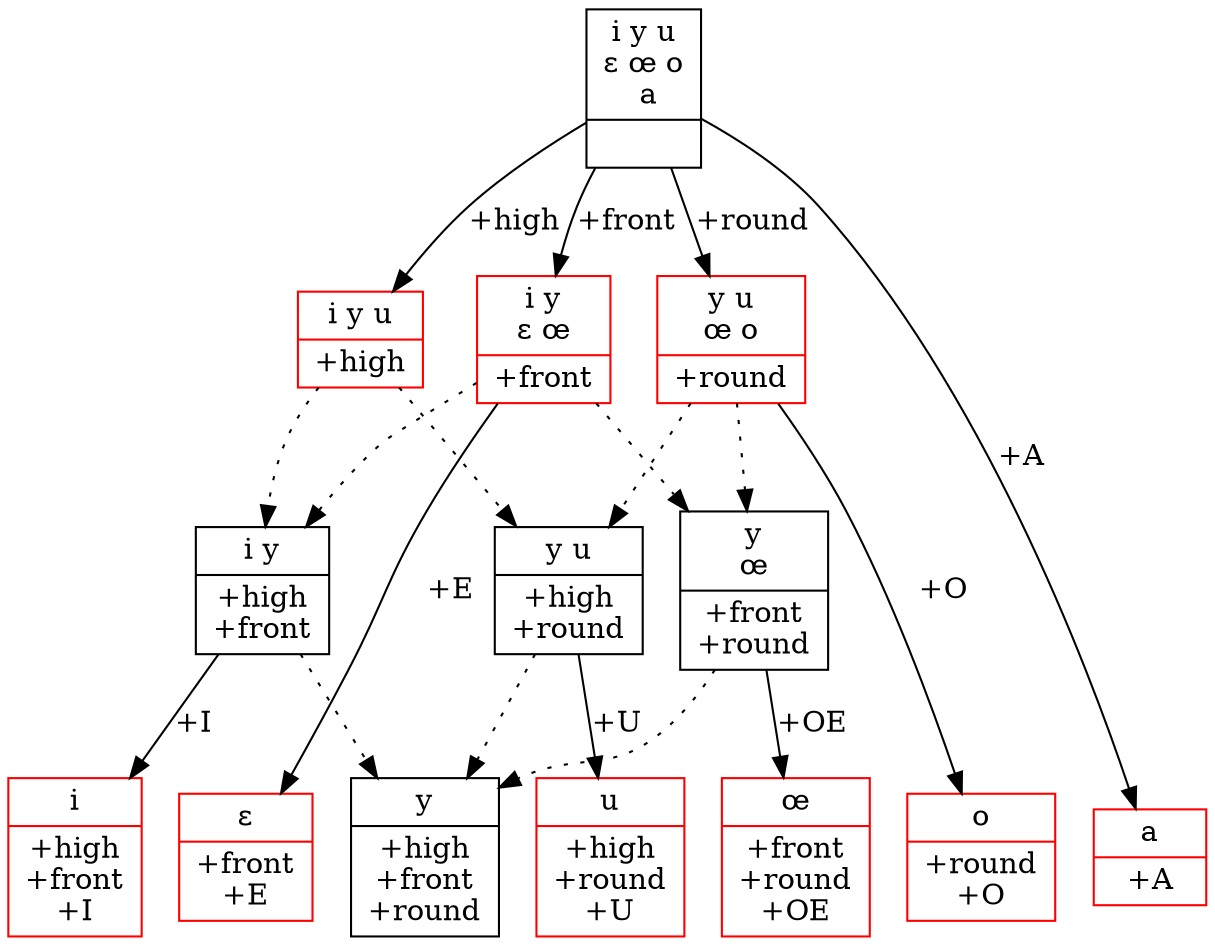 // None
digraph {
	SIGMA [label="{<segs> i y   u\nɛ œ   o\n    a  |<feats> }",shape=record]
	HIGH [label="{<segs> i y   u|<feats> +high}",shape=record,color=red]
	FRONT [label="{<segs> i y\nɛ œ|<feats> +front}",shape=record,color=red]
	ROUND [label="{<segs> y   u\nœ   o|<feats> +round}",shape=record,color=red]
	HIGHFRONT [label="{<segs> i y|<feats> +high\n+front}",shape=record]
	HIGHROUND [label="{<segs> y   u|<feats> +high\n+round}",shape=record]
	FRONTROUND [label="{<segs> y\nœ|<feats> +front\n+round}",shape=record]
	I [label="{<segs> i|<feats> +high\n+front\n+I}",shape=record,color=red]
	Y [label="{<segs> y|<feats> +high\n+front\n+round}",shape=record]
	U [label="{<segs> u|<feats> +high\n+round\n+U}",shape=record,color=red]
	E [label="{<segs> ɛ|<feats> +front\n+E}",shape=record,color=red]
	OE [label="{<segs> œ|<feats> +front\n+round\n+OE}",shape=record,color=red]
	O [label="{<segs> o|<feats> +round\n+O}",shape=record,color=red]
	A [label="{<segs> a|<feats> +A}",shape=record,color=red]

	SIGMA -> HIGH [label="+high"]
	SIGMA -> FRONT [label="+front"]
	SIGMA -> ROUND [label="+round"]
	{HIGH FRONT} -> HIGHFRONT [style=dotted]
	{HIGH ROUND} -> HIGHROUND [style=dotted]
	{FRONT ROUND} -> FRONTROUND [style=dotted]
	HIGHFRONT -> I [label="+I"]
	{HIGHFRONT HIGHROUND FRONTROUND} -> Y [style=dotted]
	HIGHROUND -> U [label="+U"]
	FRONT -> E [label="+E"]
	FRONTROUND -> OE [label="+OE"]
	ROUND -> O [label="+O"]
	SIGMA -> A [label="+A"]

	{rank=same; I Y U E OE O A}
}